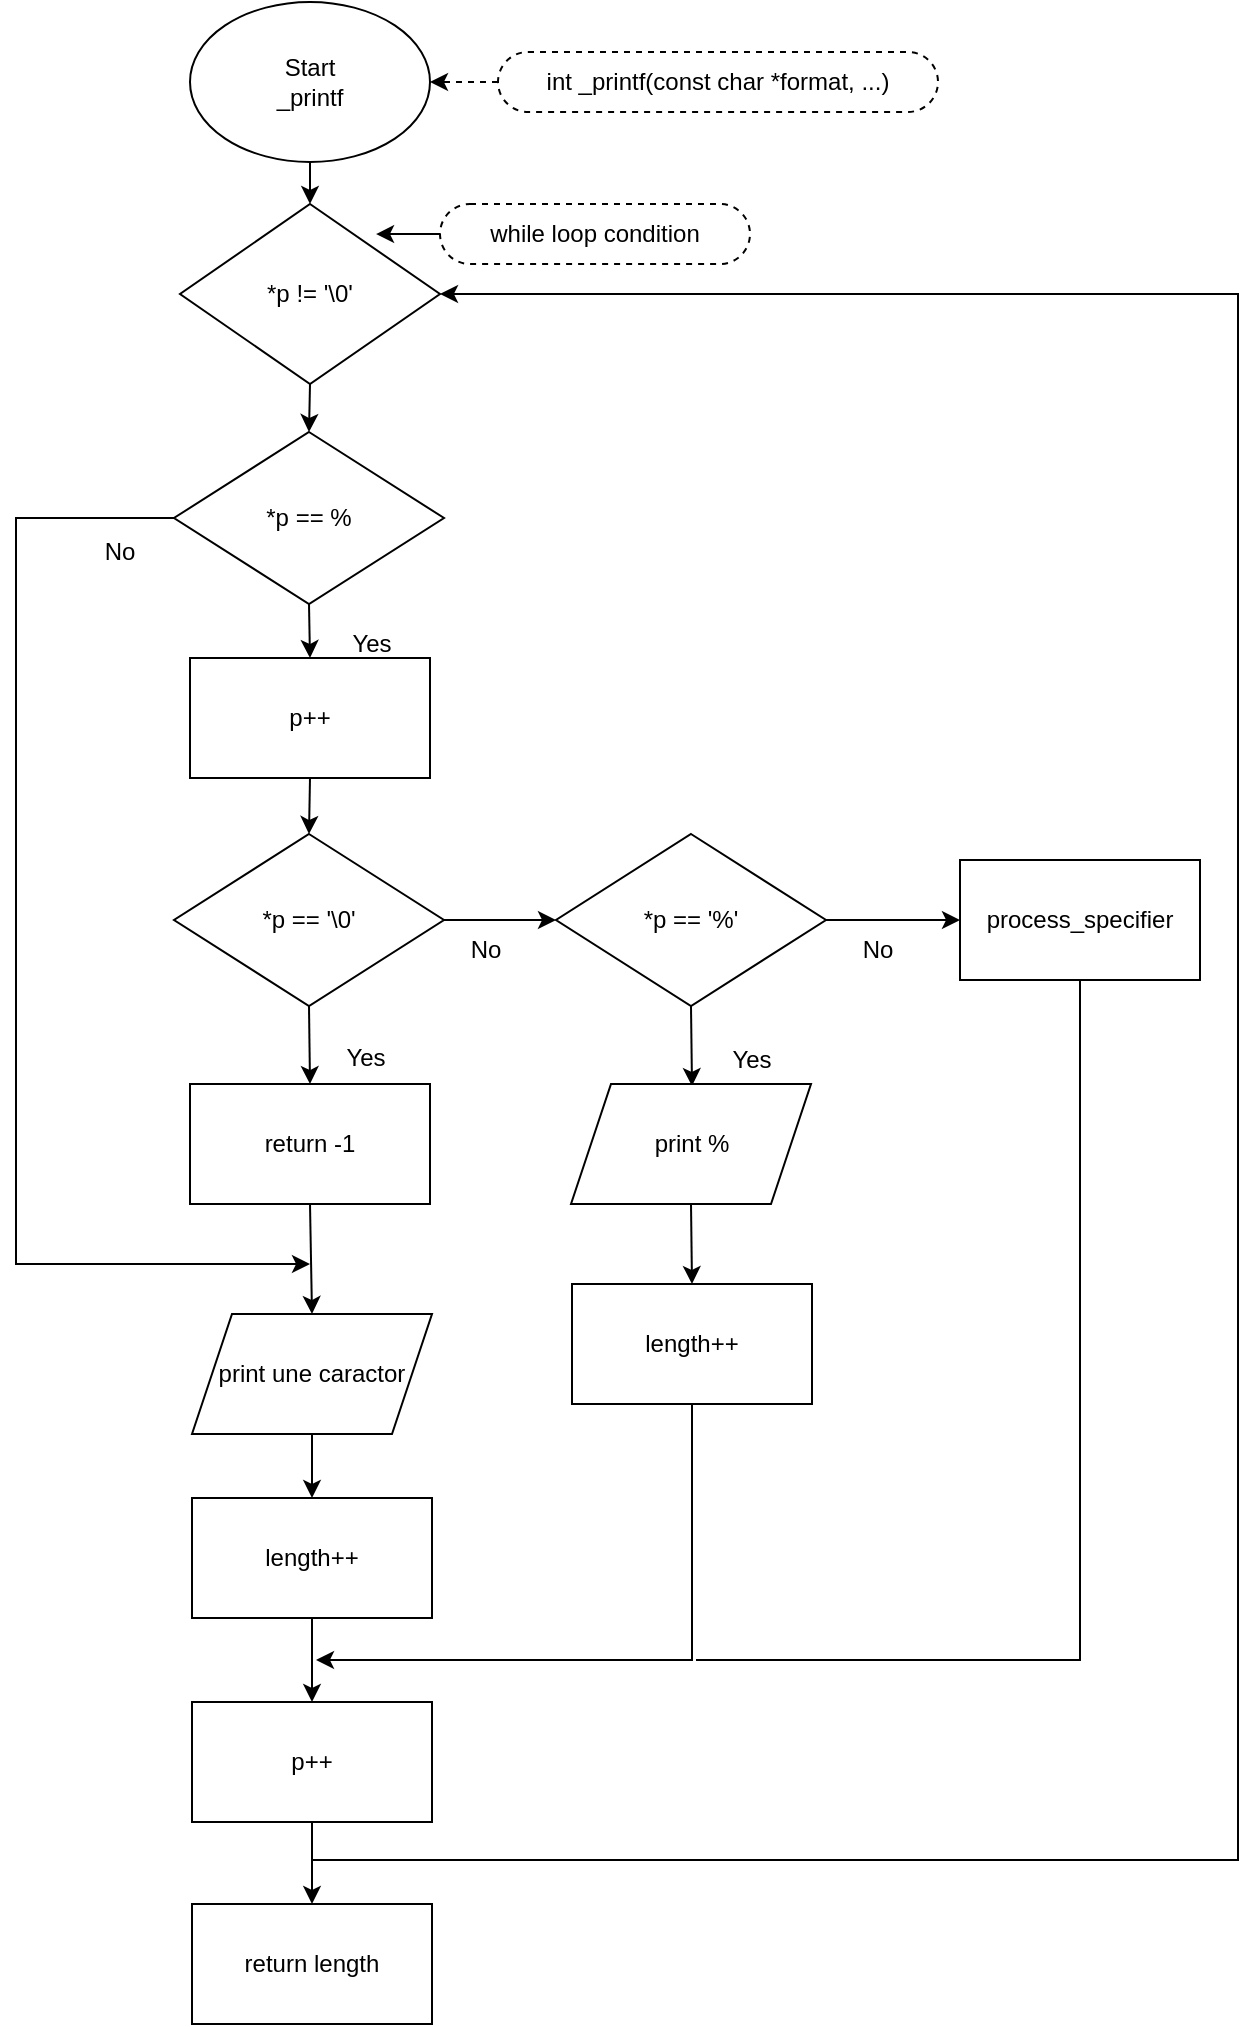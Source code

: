 <mxfile version="24.7.4">
  <diagram name="Page-1" id="W1ctJQOYQK5_pUoZdI2B">
    <mxGraphModel dx="1400" dy="732" grid="1" gridSize="10" guides="1" tooltips="1" connect="1" arrows="1" fold="1" page="1" pageScale="1" pageWidth="827" pageHeight="1169" background="#ffffff" math="0" shadow="0">
      <root>
        <mxCell id="0" />
        <mxCell id="1" parent="0" />
        <mxCell id="OY5QmEf5LIVAbY_ZdwQQ-1" value="&lt;div&gt;Start&lt;/div&gt;&lt;div&gt;_printf&lt;br&gt;&lt;/div&gt;" style="ellipse;whiteSpace=wrap;html=1;labelBackgroundColor=none;" parent="1" vertex="1">
          <mxGeometry x="197" y="11" width="120" height="80" as="geometry" />
        </mxCell>
        <mxCell id="AjWwVzI-QiFdnAY6nOkG-7" value="*p != &#39;\0&#39;" style="rhombus;whiteSpace=wrap;html=1;" parent="1" vertex="1">
          <mxGeometry x="192" y="112" width="130" height="90" as="geometry" />
        </mxCell>
        <mxCell id="AjWwVzI-QiFdnAY6nOkG-11" value="*p == %" style="rhombus;whiteSpace=wrap;html=1;" parent="1" vertex="1">
          <mxGeometry x="189" y="226" width="135" height="86" as="geometry" />
        </mxCell>
        <mxCell id="g1ZFLG6D4Zbw91OzzgU_-4" value="int _printf(const char *format, ...)" style="whiteSpace=wrap;html=1;rounded=1;arcSize=50;align=center;verticalAlign=middle;strokeWidth=1;autosize=1;spacing=4;treeFolding=1;treeMoving=1;newEdgeStyle={&quot;edgeStyle&quot;:&quot;entityRelationEdgeStyle&quot;,&quot;startArrow&quot;:&quot;none&quot;,&quot;endArrow&quot;:&quot;none&quot;,&quot;segment&quot;:10,&quot;curved&quot;:1,&quot;sourcePerimeterSpacing&quot;:0,&quot;targetPerimeterSpacing&quot;:0};dashed=1;" vertex="1" parent="1">
          <mxGeometry x="351" y="36" width="220" height="30" as="geometry" />
        </mxCell>
        <mxCell id="g1ZFLG6D4Zbw91OzzgU_-12" value="" style="endArrow=classic;html=1;rounded=0;entryX=0.5;entryY=0;entryDx=0;entryDy=0;exitX=0.5;exitY=1;exitDx=0;exitDy=0;" edge="1" parent="1" source="AjWwVzI-QiFdnAY6nOkG-7" target="AjWwVzI-QiFdnAY6nOkG-11">
          <mxGeometry width="50" height="50" relative="1" as="geometry">
            <mxPoint x="24" y="292" as="sourcePoint" />
            <mxPoint x="74" y="242" as="targetPoint" />
          </mxGeometry>
        </mxCell>
        <mxCell id="g1ZFLG6D4Zbw91OzzgU_-13" value="" style="endArrow=classic;html=1;rounded=0;exitX=0.5;exitY=1;exitDx=0;exitDy=0;entryX=0.5;entryY=0;entryDx=0;entryDy=0;" edge="1" parent="1" source="AjWwVzI-QiFdnAY6nOkG-11" target="g1ZFLG6D4Zbw91OzzgU_-92">
          <mxGeometry width="50" height="50" relative="1" as="geometry">
            <mxPoint x="254" y="319" as="sourcePoint" />
            <mxPoint x="257" y="338" as="targetPoint" />
          </mxGeometry>
        </mxCell>
        <mxCell id="g1ZFLG6D4Zbw91OzzgU_-20" value="No" style="text;html=1;align=center;verticalAlign=middle;whiteSpace=wrap;rounded=0;" vertex="1" parent="1">
          <mxGeometry x="132" y="271" width="60" height="30" as="geometry" />
        </mxCell>
        <mxCell id="g1ZFLG6D4Zbw91OzzgU_-22" value="" style="endArrow=classic;html=1;rounded=0;exitX=0;exitY=0.5;exitDx=0;exitDy=0;entryX=1;entryY=0.5;entryDx=0;entryDy=0;dashed=1;" edge="1" parent="1" source="g1ZFLG6D4Zbw91OzzgU_-4" target="OY5QmEf5LIVAbY_ZdwQQ-1">
          <mxGeometry width="50" height="50" relative="1" as="geometry">
            <mxPoint x="394" y="172" as="sourcePoint" />
            <mxPoint x="444" y="122" as="targetPoint" />
          </mxGeometry>
        </mxCell>
        <mxCell id="g1ZFLG6D4Zbw91OzzgU_-26" value="" style="endArrow=classic;html=1;rounded=0;exitX=0.5;exitY=1;exitDx=0;exitDy=0;" edge="1" parent="1" source="g1ZFLG6D4Zbw91OzzgU_-110" target="g1ZFLG6D4Zbw91OzzgU_-101">
          <mxGeometry width="50" height="50" relative="1" as="geometry">
            <mxPoint x="255" y="752" as="sourcePoint" />
            <mxPoint x="258" y="772" as="targetPoint" />
            <Array as="points" />
          </mxGeometry>
        </mxCell>
        <mxCell id="g1ZFLG6D4Zbw91OzzgU_-30" value="Yes" style="text;html=1;align=center;verticalAlign=middle;whiteSpace=wrap;rounded=0;" vertex="1" parent="1">
          <mxGeometry x="258" y="317" width="60" height="30" as="geometry" />
        </mxCell>
        <mxCell id="g1ZFLG6D4Zbw91OzzgU_-37" value="return -1" style="rounded=0;whiteSpace=wrap;html=1;" vertex="1" parent="1">
          <mxGeometry x="197" y="552" width="120" height="60" as="geometry" />
        </mxCell>
        <mxCell id="g1ZFLG6D4Zbw91OzzgU_-47" value="*p == &#39;\0&#39;" style="rhombus;whiteSpace=wrap;html=1;" vertex="1" parent="1">
          <mxGeometry x="189" y="427" width="135" height="86" as="geometry" />
        </mxCell>
        <mxCell id="g1ZFLG6D4Zbw91OzzgU_-48" value="" style="endArrow=classic;html=1;rounded=0;exitX=0.5;exitY=1;exitDx=0;exitDy=0;entryX=0.5;entryY=0;entryDx=0;entryDy=0;" edge="1" parent="1" source="g1ZFLG6D4Zbw91OzzgU_-47" target="g1ZFLG6D4Zbw91OzzgU_-37">
          <mxGeometry width="50" height="50" relative="1" as="geometry">
            <mxPoint x="-106" y="442" as="sourcePoint" />
            <mxPoint x="-56" y="392" as="targetPoint" />
            <Array as="points" />
          </mxGeometry>
        </mxCell>
        <mxCell id="g1ZFLG6D4Zbw91OzzgU_-49" value="Yes" style="text;html=1;align=center;verticalAlign=middle;whiteSpace=wrap;rounded=0;" vertex="1" parent="1">
          <mxGeometry x="255" y="524" width="60" height="30" as="geometry" />
        </mxCell>
        <mxCell id="g1ZFLG6D4Zbw91OzzgU_-53" value="*p == &#39;%&#39;" style="rhombus;whiteSpace=wrap;html=1;" vertex="1" parent="1">
          <mxGeometry x="380" y="427" width="135" height="86" as="geometry" />
        </mxCell>
        <mxCell id="g1ZFLG6D4Zbw91OzzgU_-58" value="No" style="text;html=1;align=center;verticalAlign=middle;whiteSpace=wrap;rounded=0;" vertex="1" parent="1">
          <mxGeometry x="315" y="470" width="60" height="30" as="geometry" />
        </mxCell>
        <mxCell id="g1ZFLG6D4Zbw91OzzgU_-69" value="" style="endArrow=classic;html=1;rounded=0;exitX=0.5;exitY=1;exitDx=0;exitDy=0;entryX=0.5;entryY=0;entryDx=0;entryDy=0;" edge="1" parent="1" source="g1ZFLG6D4Zbw91OzzgU_-53">
          <mxGeometry width="50" height="50" relative="1" as="geometry">
            <mxPoint x="550" y="582" as="sourcePoint" />
            <mxPoint x="448" y="553" as="targetPoint" />
          </mxGeometry>
        </mxCell>
        <mxCell id="g1ZFLG6D4Zbw91OzzgU_-70" value="Yes" style="text;html=1;align=center;verticalAlign=middle;whiteSpace=wrap;rounded=0;" vertex="1" parent="1">
          <mxGeometry x="448" y="525" width="60" height="30" as="geometry" />
        </mxCell>
        <mxCell id="g1ZFLG6D4Zbw91OzzgU_-71" value="" style="endArrow=classic;html=1;rounded=0;entryX=0;entryY=0.5;entryDx=0;entryDy=0;exitX=1;exitY=0.5;exitDx=0;exitDy=0;" edge="1" parent="1" source="g1ZFLG6D4Zbw91OzzgU_-47" target="g1ZFLG6D4Zbw91OzzgU_-53">
          <mxGeometry width="50" height="50" relative="1" as="geometry">
            <mxPoint x="330" y="542" as="sourcePoint" />
            <mxPoint x="380" y="492" as="targetPoint" />
          </mxGeometry>
        </mxCell>
        <mxCell id="g1ZFLG6D4Zbw91OzzgU_-73" value="process_specifier" style="rounded=0;whiteSpace=wrap;html=1;" vertex="1" parent="1">
          <mxGeometry x="582" y="440" width="120" height="60" as="geometry" />
        </mxCell>
        <mxCell id="g1ZFLG6D4Zbw91OzzgU_-75" value="" style="endArrow=classic;html=1;rounded=0;exitX=1;exitY=0.5;exitDx=0;exitDy=0;entryX=0;entryY=0.5;entryDx=0;entryDy=0;" edge="1" parent="1" source="g1ZFLG6D4Zbw91OzzgU_-53" target="g1ZFLG6D4Zbw91OzzgU_-73">
          <mxGeometry width="50" height="50" relative="1" as="geometry">
            <mxPoint x="470" y="642" as="sourcePoint" />
            <mxPoint x="580" y="387" as="targetPoint" />
          </mxGeometry>
        </mxCell>
        <mxCell id="g1ZFLG6D4Zbw91OzzgU_-80" value="No" style="text;html=1;align=center;verticalAlign=middle;whiteSpace=wrap;rounded=0;" vertex="1" parent="1">
          <mxGeometry x="511" y="470" width="60" height="30" as="geometry" />
        </mxCell>
        <mxCell id="g1ZFLG6D4Zbw91OzzgU_-83" value="" style="endArrow=classic;html=1;rounded=0;exitX=0.5;exitY=1;exitDx=0;exitDy=0;entryX=0.5;entryY=0;entryDx=0;entryDy=0;" edge="1" parent="1" source="g1ZFLG6D4Zbw91OzzgU_-37" target="g1ZFLG6D4Zbw91OzzgU_-100">
          <mxGeometry width="50" height="50" relative="1" as="geometry">
            <mxPoint x="330" y="624" as="sourcePoint" />
            <mxPoint x="258" y="672" as="targetPoint" />
          </mxGeometry>
        </mxCell>
        <mxCell id="g1ZFLG6D4Zbw91OzzgU_-84" value="" style="endArrow=classic;html=1;rounded=0;exitX=0.5;exitY=1;exitDx=0;exitDy=0;" edge="1" parent="1" source="g1ZFLG6D4Zbw91OzzgU_-108">
          <mxGeometry width="50" height="50" relative="1" as="geometry">
            <mxPoint x="450" y="722" as="sourcePoint" />
            <mxPoint x="260" y="840" as="targetPoint" />
            <Array as="points">
              <mxPoint x="448" y="840" />
            </Array>
          </mxGeometry>
        </mxCell>
        <mxCell id="g1ZFLG6D4Zbw91OzzgU_-85" value="" style="endArrow=none;html=1;rounded=0;entryX=0.5;entryY=1;entryDx=0;entryDy=0;" edge="1" parent="1" target="g1ZFLG6D4Zbw91OzzgU_-73">
          <mxGeometry width="50" height="50" relative="1" as="geometry">
            <mxPoint x="450" y="840" as="sourcePoint" />
            <mxPoint x="660" y="634" as="targetPoint" />
            <Array as="points">
              <mxPoint x="642" y="840" />
            </Array>
          </mxGeometry>
        </mxCell>
        <mxCell id="g1ZFLG6D4Zbw91OzzgU_-86" value="" style="endArrow=classic;html=1;rounded=0;entryX=0.5;entryY=0;entryDx=0;entryDy=0;exitX=0.5;exitY=1;exitDx=0;exitDy=0;" edge="1" parent="1" source="OY5QmEf5LIVAbY_ZdwQQ-1" target="AjWwVzI-QiFdnAY6nOkG-7">
          <mxGeometry width="50" height="50" relative="1" as="geometry">
            <mxPoint x="130" y="142" as="sourcePoint" />
            <mxPoint x="180" y="92" as="targetPoint" />
          </mxGeometry>
        </mxCell>
        <mxCell id="g1ZFLG6D4Zbw91OzzgU_-92" value="p++" style="rounded=0;whiteSpace=wrap;html=1;" vertex="1" parent="1">
          <mxGeometry x="197" y="339" width="120" height="60" as="geometry" />
        </mxCell>
        <mxCell id="g1ZFLG6D4Zbw91OzzgU_-93" value="" style="endArrow=classic;html=1;rounded=0;exitX=0.5;exitY=1;exitDx=0;exitDy=0;entryX=0.5;entryY=0;entryDx=0;entryDy=0;" edge="1" parent="1" source="g1ZFLG6D4Zbw91OzzgU_-92" target="g1ZFLG6D4Zbw91OzzgU_-47">
          <mxGeometry width="50" height="50" relative="1" as="geometry">
            <mxPoint x="330" y="542" as="sourcePoint" />
            <mxPoint x="380" y="492" as="targetPoint" />
          </mxGeometry>
        </mxCell>
        <mxCell id="g1ZFLG6D4Zbw91OzzgU_-94" value="" style="endArrow=classic;html=1;rounded=0;exitX=0;exitY=0.5;exitDx=0;exitDy=0;" edge="1" parent="1" source="AjWwVzI-QiFdnAY6nOkG-11">
          <mxGeometry width="50" height="50" relative="1" as="geometry">
            <mxPoint x="50" y="482" as="sourcePoint" />
            <mxPoint x="257" y="642" as="targetPoint" />
            <Array as="points">
              <mxPoint x="110" y="269" />
              <mxPoint x="110" y="642" />
            </Array>
          </mxGeometry>
        </mxCell>
        <mxCell id="g1ZFLG6D4Zbw91OzzgU_-99" value="print %" style="shape=parallelogram;perimeter=parallelogramPerimeter;whiteSpace=wrap;html=1;fixedSize=1;" vertex="1" parent="1">
          <mxGeometry x="387.5" y="552" width="120" height="60" as="geometry" />
        </mxCell>
        <mxCell id="g1ZFLG6D4Zbw91OzzgU_-100" value="print une caractor" style="shape=parallelogram;perimeter=parallelogramPerimeter;whiteSpace=wrap;html=1;fixedSize=1;" vertex="1" parent="1">
          <mxGeometry x="198" y="667" width="120" height="60" as="geometry" />
        </mxCell>
        <mxCell id="g1ZFLG6D4Zbw91OzzgU_-101" value="p++" style="rounded=0;whiteSpace=wrap;html=1;" vertex="1" parent="1">
          <mxGeometry x="198" y="861" width="120" height="60" as="geometry" />
        </mxCell>
        <mxCell id="g1ZFLG6D4Zbw91OzzgU_-102" value="return length" style="rounded=0;whiteSpace=wrap;html=1;" vertex="1" parent="1">
          <mxGeometry x="198" y="962" width="120" height="60" as="geometry" />
        </mxCell>
        <mxCell id="g1ZFLG6D4Zbw91OzzgU_-103" value="" style="endArrow=classic;html=1;rounded=0;exitX=0.5;exitY=1;exitDx=0;exitDy=0;entryX=0.5;entryY=0;entryDx=0;entryDy=0;" edge="1" parent="1" source="g1ZFLG6D4Zbw91OzzgU_-101" target="g1ZFLG6D4Zbw91OzzgU_-102">
          <mxGeometry width="50" height="50" relative="1" as="geometry">
            <mxPoint x="110" y="932" as="sourcePoint" />
            <mxPoint x="160" y="882" as="targetPoint" />
          </mxGeometry>
        </mxCell>
        <mxCell id="g1ZFLG6D4Zbw91OzzgU_-104" value="" style="endArrow=classic;html=1;rounded=0;entryX=1;entryY=0.5;entryDx=0;entryDy=0;" edge="1" parent="1" target="AjWwVzI-QiFdnAY6nOkG-7">
          <mxGeometry width="50" height="50" relative="1" as="geometry">
            <mxPoint x="258" y="940" as="sourcePoint" />
            <mxPoint x="320" y="156" as="targetPoint" />
            <Array as="points">
              <mxPoint x="721" y="940" />
              <mxPoint x="721" y="157" />
            </Array>
          </mxGeometry>
        </mxCell>
        <mxCell id="g1ZFLG6D4Zbw91OzzgU_-106" value="while loop condition" style="whiteSpace=wrap;html=1;rounded=1;arcSize=50;align=center;verticalAlign=middle;strokeWidth=1;autosize=1;spacing=4;treeFolding=1;treeMoving=1;newEdgeStyle={&quot;edgeStyle&quot;:&quot;entityRelationEdgeStyle&quot;,&quot;startArrow&quot;:&quot;none&quot;,&quot;endArrow&quot;:&quot;none&quot;,&quot;segment&quot;:10,&quot;curved&quot;:1,&quot;sourcePerimeterSpacing&quot;:0,&quot;targetPerimeterSpacing&quot;:0};dashed=1;" vertex="1" parent="1">
          <mxGeometry x="322" y="112" width="155" height="30" as="geometry" />
        </mxCell>
        <mxCell id="g1ZFLG6D4Zbw91OzzgU_-107" value="" style="endArrow=classic;html=1;rounded=0;exitX=0;exitY=0.5;exitDx=0;exitDy=0;entryX=0.754;entryY=0.167;entryDx=0;entryDy=0;entryPerimeter=0;" edge="1" parent="1" source="g1ZFLG6D4Zbw91OzzgU_-106" target="AjWwVzI-QiFdnAY6nOkG-7">
          <mxGeometry width="50" height="50" relative="1" as="geometry">
            <mxPoint x="120" y="172" as="sourcePoint" />
            <mxPoint x="170" y="122" as="targetPoint" />
          </mxGeometry>
        </mxCell>
        <mxCell id="g1ZFLG6D4Zbw91OzzgU_-108" value="length++" style="rounded=0;whiteSpace=wrap;html=1;" vertex="1" parent="1">
          <mxGeometry x="388" y="652" width="120" height="60" as="geometry" />
        </mxCell>
        <mxCell id="g1ZFLG6D4Zbw91OzzgU_-109" value="" style="endArrow=classic;html=1;rounded=0;exitX=0.5;exitY=1;exitDx=0;exitDy=0;entryX=0.5;entryY=0;entryDx=0;entryDy=0;" edge="1" parent="1" source="g1ZFLG6D4Zbw91OzzgU_-99" target="g1ZFLG6D4Zbw91OzzgU_-108">
          <mxGeometry width="50" height="50" relative="1" as="geometry">
            <mxPoint x="500" y="662" as="sourcePoint" />
            <mxPoint x="550" y="612" as="targetPoint" />
          </mxGeometry>
        </mxCell>
        <mxCell id="g1ZFLG6D4Zbw91OzzgU_-110" value="length++" style="rounded=0;whiteSpace=wrap;html=1;" vertex="1" parent="1">
          <mxGeometry x="198" y="759" width="120" height="60" as="geometry" />
        </mxCell>
        <mxCell id="g1ZFLG6D4Zbw91OzzgU_-112" value="" style="endArrow=classic;html=1;rounded=0;exitX=0.5;exitY=1;exitDx=0;exitDy=0;entryX=0.5;entryY=0;entryDx=0;entryDy=0;" edge="1" parent="1" source="g1ZFLG6D4Zbw91OzzgU_-100" target="g1ZFLG6D4Zbw91OzzgU_-110">
          <mxGeometry width="50" height="50" relative="1" as="geometry">
            <mxPoint x="60" y="822" as="sourcePoint" />
            <mxPoint x="110" y="772" as="targetPoint" />
          </mxGeometry>
        </mxCell>
      </root>
    </mxGraphModel>
  </diagram>
</mxfile>
